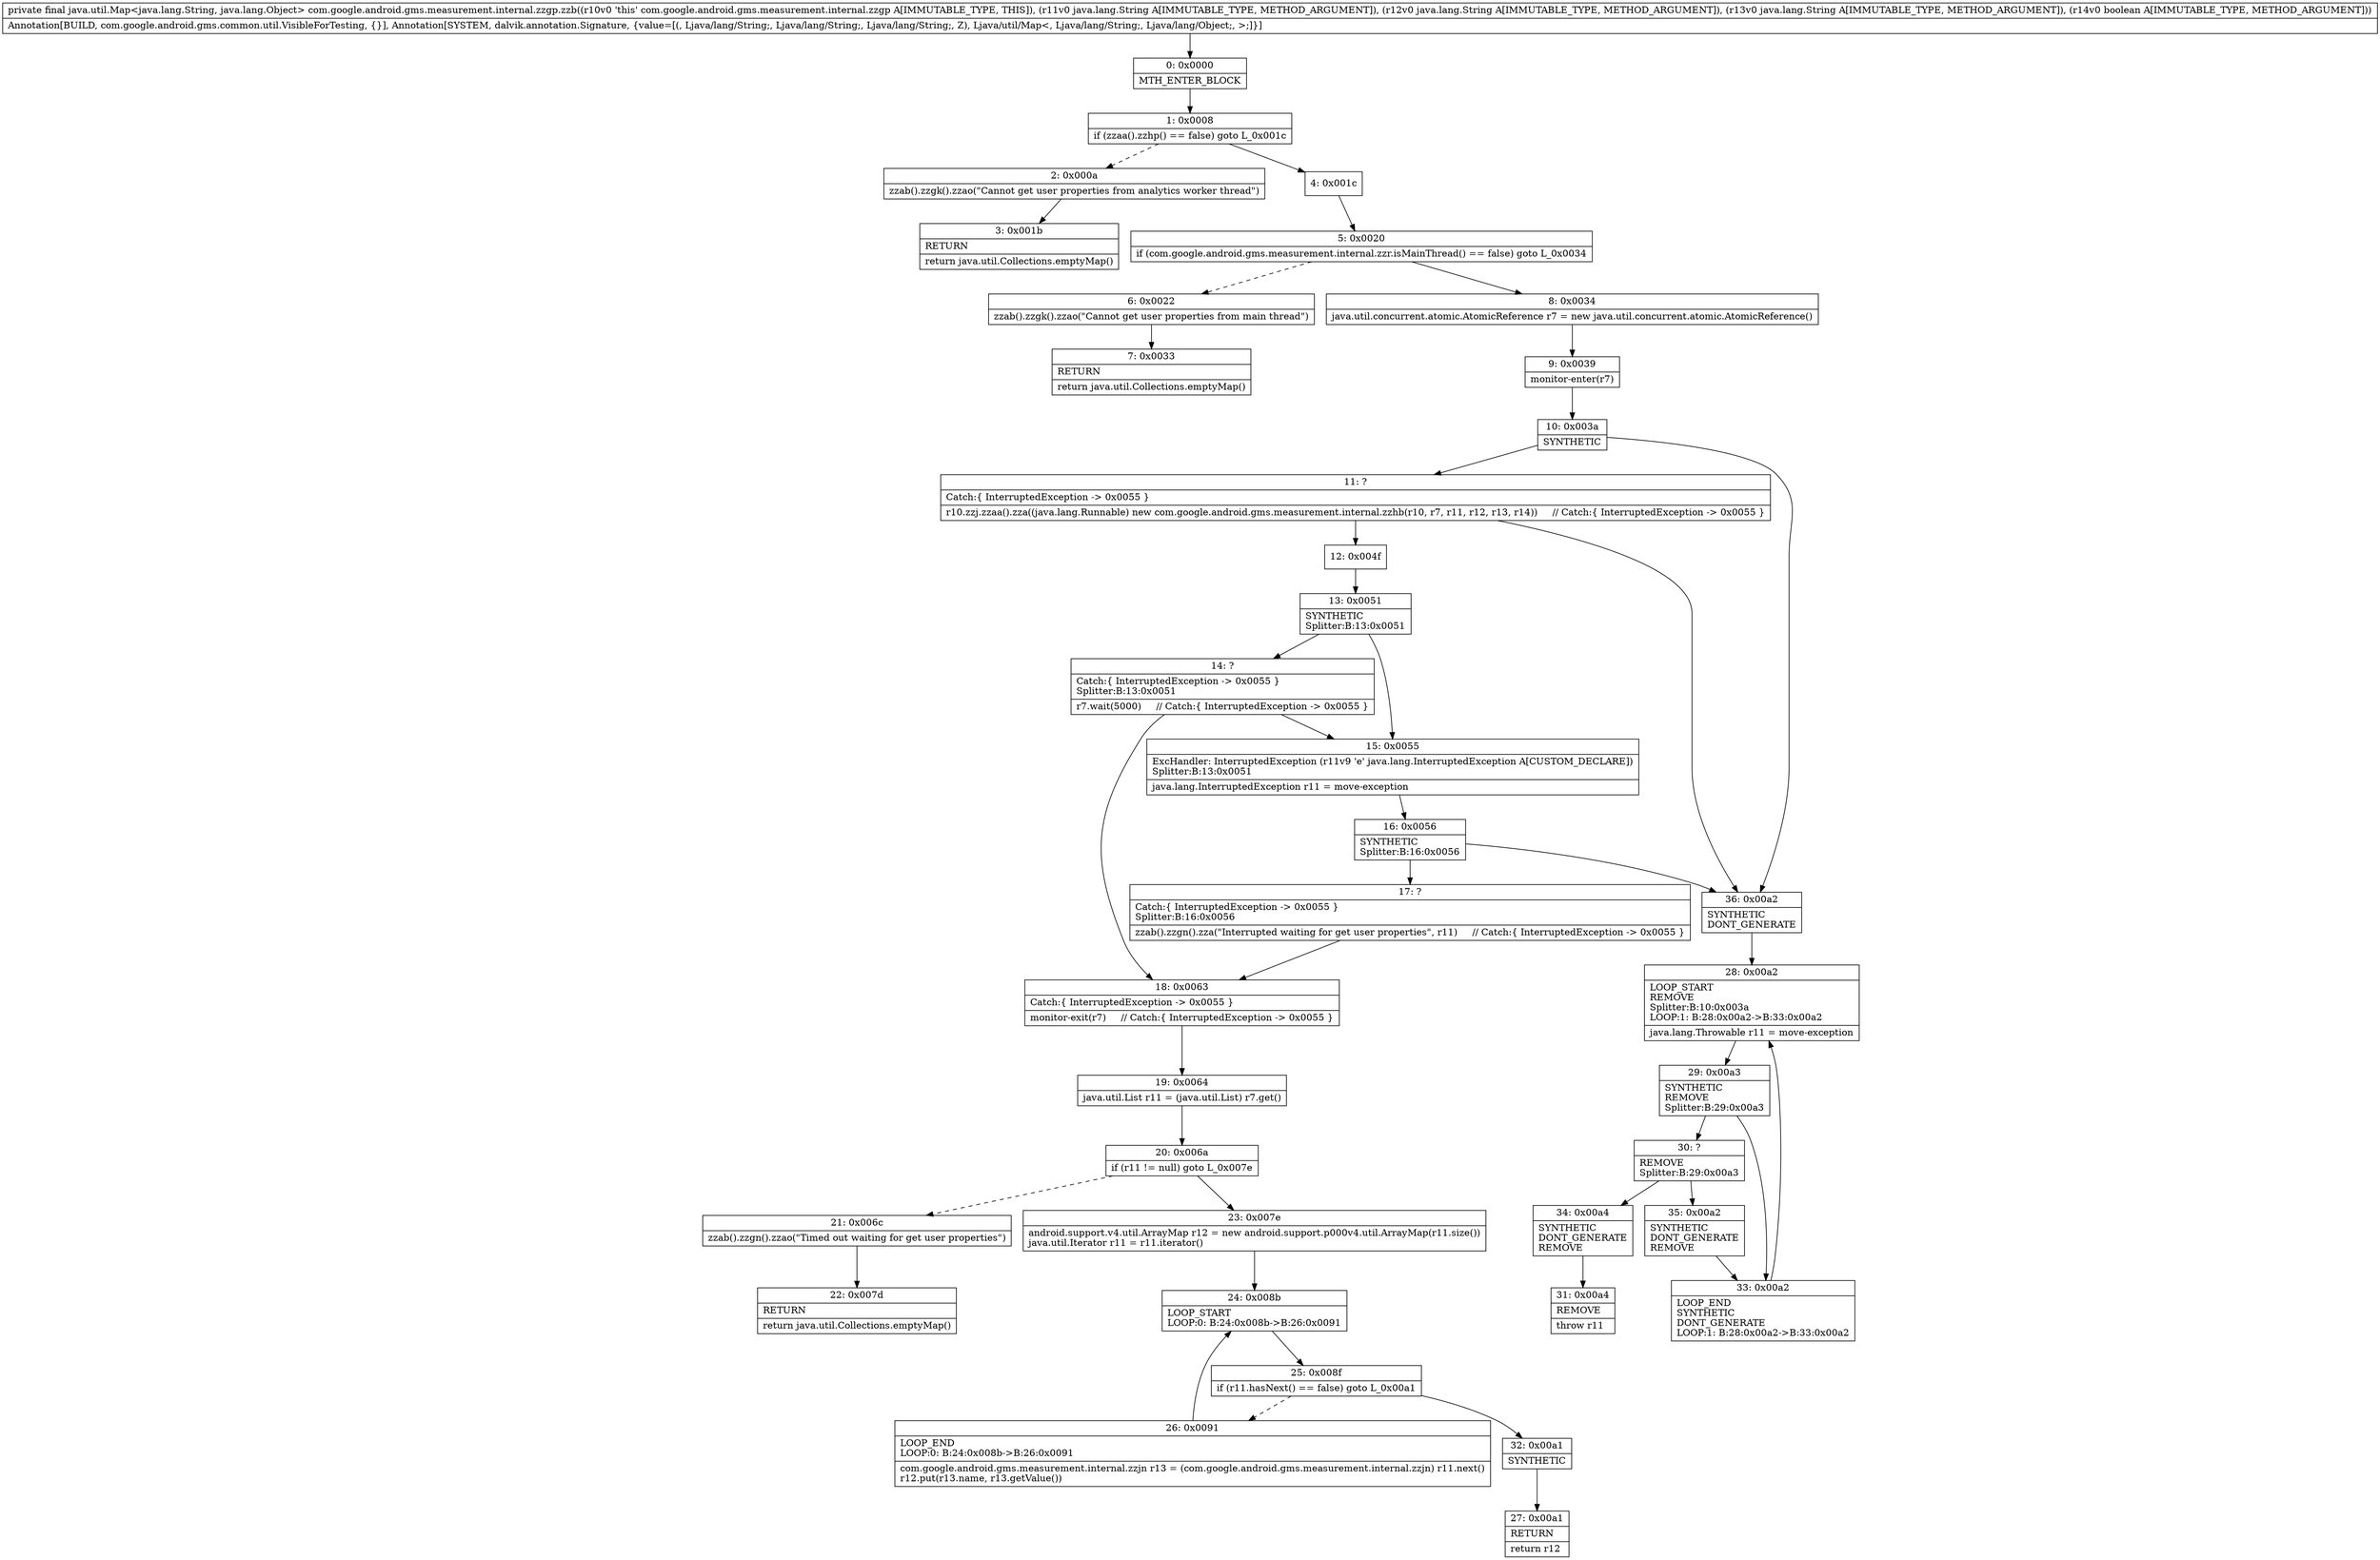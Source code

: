 digraph "CFG forcom.google.android.gms.measurement.internal.zzgp.zzb(Ljava\/lang\/String;Ljava\/lang\/String;Ljava\/lang\/String;Z)Ljava\/util\/Map;" {
Node_0 [shape=record,label="{0\:\ 0x0000|MTH_ENTER_BLOCK\l}"];
Node_1 [shape=record,label="{1\:\ 0x0008|if (zzaa().zzhp() == false) goto L_0x001c\l}"];
Node_2 [shape=record,label="{2\:\ 0x000a|zzab().zzgk().zzao(\"Cannot get user properties from analytics worker thread\")\l}"];
Node_3 [shape=record,label="{3\:\ 0x001b|RETURN\l|return java.util.Collections.emptyMap()\l}"];
Node_4 [shape=record,label="{4\:\ 0x001c}"];
Node_5 [shape=record,label="{5\:\ 0x0020|if (com.google.android.gms.measurement.internal.zzr.isMainThread() == false) goto L_0x0034\l}"];
Node_6 [shape=record,label="{6\:\ 0x0022|zzab().zzgk().zzao(\"Cannot get user properties from main thread\")\l}"];
Node_7 [shape=record,label="{7\:\ 0x0033|RETURN\l|return java.util.Collections.emptyMap()\l}"];
Node_8 [shape=record,label="{8\:\ 0x0034|java.util.concurrent.atomic.AtomicReference r7 = new java.util.concurrent.atomic.AtomicReference()\l}"];
Node_9 [shape=record,label="{9\:\ 0x0039|monitor\-enter(r7)\l}"];
Node_10 [shape=record,label="{10\:\ 0x003a|SYNTHETIC\l}"];
Node_11 [shape=record,label="{11\:\ ?|Catch:\{ InterruptedException \-\> 0x0055 \}\l|r10.zzj.zzaa().zza((java.lang.Runnable) new com.google.android.gms.measurement.internal.zzhb(r10, r7, r11, r12, r13, r14))     \/\/ Catch:\{ InterruptedException \-\> 0x0055 \}\l}"];
Node_12 [shape=record,label="{12\:\ 0x004f}"];
Node_13 [shape=record,label="{13\:\ 0x0051|SYNTHETIC\lSplitter:B:13:0x0051\l}"];
Node_14 [shape=record,label="{14\:\ ?|Catch:\{ InterruptedException \-\> 0x0055 \}\lSplitter:B:13:0x0051\l|r7.wait(5000)     \/\/ Catch:\{ InterruptedException \-\> 0x0055 \}\l}"];
Node_15 [shape=record,label="{15\:\ 0x0055|ExcHandler: InterruptedException (r11v9 'e' java.lang.InterruptedException A[CUSTOM_DECLARE])\lSplitter:B:13:0x0051\l|java.lang.InterruptedException r11 = move\-exception\l}"];
Node_16 [shape=record,label="{16\:\ 0x0056|SYNTHETIC\lSplitter:B:16:0x0056\l}"];
Node_17 [shape=record,label="{17\:\ ?|Catch:\{ InterruptedException \-\> 0x0055 \}\lSplitter:B:16:0x0056\l|zzab().zzgn().zza(\"Interrupted waiting for get user properties\", r11)     \/\/ Catch:\{ InterruptedException \-\> 0x0055 \}\l}"];
Node_18 [shape=record,label="{18\:\ 0x0063|Catch:\{ InterruptedException \-\> 0x0055 \}\l|monitor\-exit(r7)     \/\/ Catch:\{ InterruptedException \-\> 0x0055 \}\l}"];
Node_19 [shape=record,label="{19\:\ 0x0064|java.util.List r11 = (java.util.List) r7.get()\l}"];
Node_20 [shape=record,label="{20\:\ 0x006a|if (r11 != null) goto L_0x007e\l}"];
Node_21 [shape=record,label="{21\:\ 0x006c|zzab().zzgn().zzao(\"Timed out waiting for get user properties\")\l}"];
Node_22 [shape=record,label="{22\:\ 0x007d|RETURN\l|return java.util.Collections.emptyMap()\l}"];
Node_23 [shape=record,label="{23\:\ 0x007e|android.support.v4.util.ArrayMap r12 = new android.support.p000v4.util.ArrayMap(r11.size())\ljava.util.Iterator r11 = r11.iterator()\l}"];
Node_24 [shape=record,label="{24\:\ 0x008b|LOOP_START\lLOOP:0: B:24:0x008b\-\>B:26:0x0091\l}"];
Node_25 [shape=record,label="{25\:\ 0x008f|if (r11.hasNext() == false) goto L_0x00a1\l}"];
Node_26 [shape=record,label="{26\:\ 0x0091|LOOP_END\lLOOP:0: B:24:0x008b\-\>B:26:0x0091\l|com.google.android.gms.measurement.internal.zzjn r13 = (com.google.android.gms.measurement.internal.zzjn) r11.next()\lr12.put(r13.name, r13.getValue())\l}"];
Node_27 [shape=record,label="{27\:\ 0x00a1|RETURN\l|return r12\l}"];
Node_28 [shape=record,label="{28\:\ 0x00a2|LOOP_START\lREMOVE\lSplitter:B:10:0x003a\lLOOP:1: B:28:0x00a2\-\>B:33:0x00a2\l|java.lang.Throwable r11 = move\-exception\l}"];
Node_29 [shape=record,label="{29\:\ 0x00a3|SYNTHETIC\lREMOVE\lSplitter:B:29:0x00a3\l}"];
Node_30 [shape=record,label="{30\:\ ?|REMOVE\lSplitter:B:29:0x00a3\l}"];
Node_31 [shape=record,label="{31\:\ 0x00a4|REMOVE\l|throw r11\l}"];
Node_32 [shape=record,label="{32\:\ 0x00a1|SYNTHETIC\l}"];
Node_33 [shape=record,label="{33\:\ 0x00a2|LOOP_END\lSYNTHETIC\lDONT_GENERATE\lLOOP:1: B:28:0x00a2\-\>B:33:0x00a2\l}"];
Node_34 [shape=record,label="{34\:\ 0x00a4|SYNTHETIC\lDONT_GENERATE\lREMOVE\l}"];
Node_35 [shape=record,label="{35\:\ 0x00a2|SYNTHETIC\lDONT_GENERATE\lREMOVE\l}"];
Node_36 [shape=record,label="{36\:\ 0x00a2|SYNTHETIC\lDONT_GENERATE\l}"];
MethodNode[shape=record,label="{private final java.util.Map\<java.lang.String, java.lang.Object\> com.google.android.gms.measurement.internal.zzgp.zzb((r10v0 'this' com.google.android.gms.measurement.internal.zzgp A[IMMUTABLE_TYPE, THIS]), (r11v0 java.lang.String A[IMMUTABLE_TYPE, METHOD_ARGUMENT]), (r12v0 java.lang.String A[IMMUTABLE_TYPE, METHOD_ARGUMENT]), (r13v0 java.lang.String A[IMMUTABLE_TYPE, METHOD_ARGUMENT]), (r14v0 boolean A[IMMUTABLE_TYPE, METHOD_ARGUMENT]))  | Annotation[BUILD, com.google.android.gms.common.util.VisibleForTesting, \{\}], Annotation[SYSTEM, dalvik.annotation.Signature, \{value=[(, Ljava\/lang\/String;, Ljava\/lang\/String;, Ljava\/lang\/String;, Z), Ljava\/util\/Map\<, Ljava\/lang\/String;, Ljava\/lang\/Object;, \>;]\}]\l}"];
MethodNode -> Node_0;
Node_0 -> Node_1;
Node_1 -> Node_2[style=dashed];
Node_1 -> Node_4;
Node_2 -> Node_3;
Node_4 -> Node_5;
Node_5 -> Node_6[style=dashed];
Node_5 -> Node_8;
Node_6 -> Node_7;
Node_8 -> Node_9;
Node_9 -> Node_10;
Node_10 -> Node_11;
Node_10 -> Node_36;
Node_11 -> Node_12;
Node_11 -> Node_36;
Node_12 -> Node_13;
Node_13 -> Node_14;
Node_13 -> Node_15;
Node_14 -> Node_15;
Node_14 -> Node_18;
Node_15 -> Node_16;
Node_16 -> Node_17;
Node_16 -> Node_36;
Node_17 -> Node_18;
Node_18 -> Node_19;
Node_19 -> Node_20;
Node_20 -> Node_21[style=dashed];
Node_20 -> Node_23;
Node_21 -> Node_22;
Node_23 -> Node_24;
Node_24 -> Node_25;
Node_25 -> Node_26[style=dashed];
Node_25 -> Node_32;
Node_26 -> Node_24;
Node_28 -> Node_29;
Node_29 -> Node_30;
Node_29 -> Node_33;
Node_30 -> Node_34;
Node_30 -> Node_35;
Node_32 -> Node_27;
Node_33 -> Node_28;
Node_34 -> Node_31;
Node_35 -> Node_33;
Node_36 -> Node_28;
}

